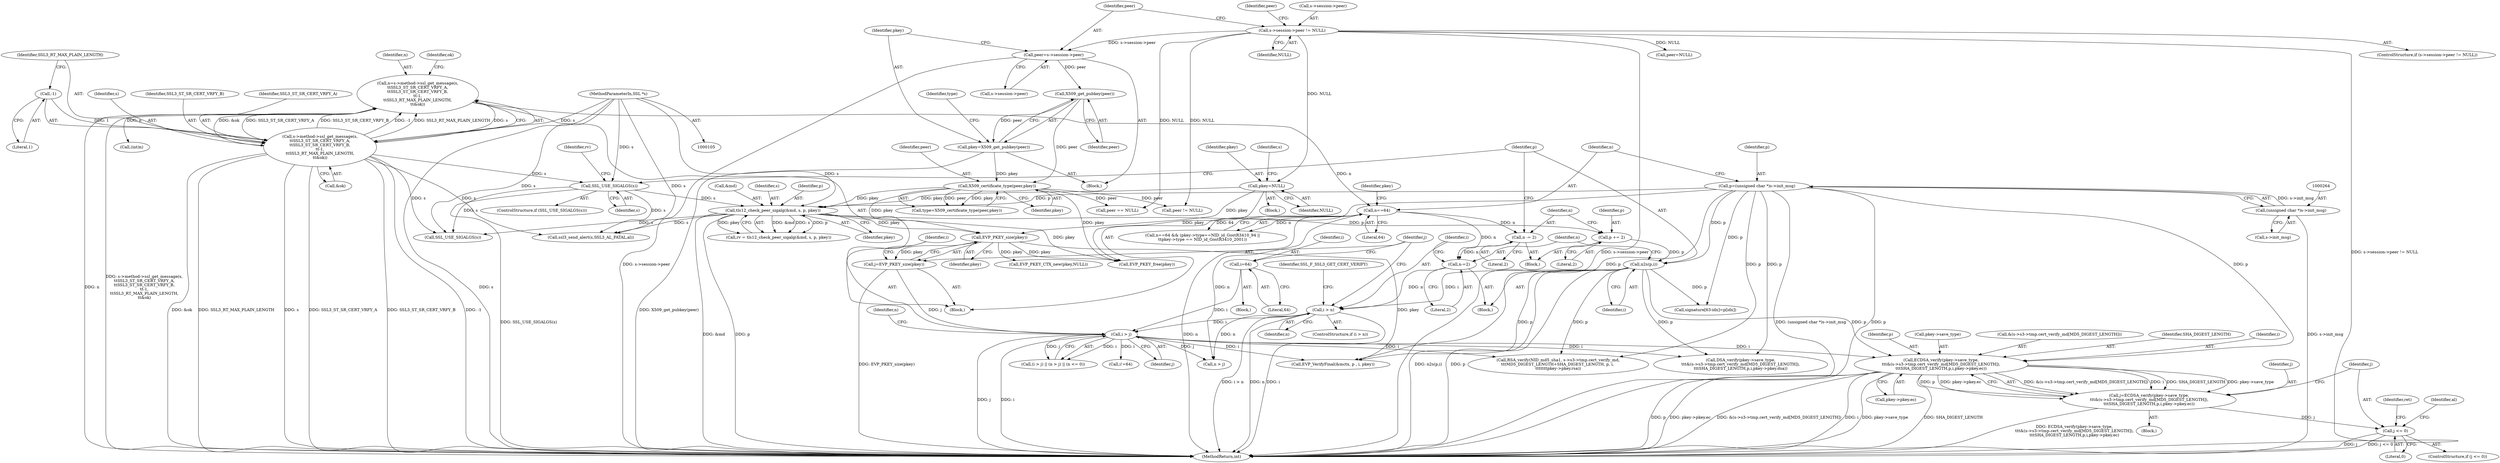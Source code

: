 digraph "0_openssl_1421e0c584ae9120ca1b88098f13d6d2e90b83a3@array" {
"1000558" [label="(Call,ECDSA_verify(pkey->save_type,\n\t\t\t&(s->s3->tmp.cert_verify_md[MD5_DIGEST_LENGTH]),\n\t\t\tSHA_DIGEST_LENGTH,p,i,pkey->pkey.ec))"];
"1000261" [label="(Call,p=(unsigned char *)s->init_msg)"];
"1000263" [label="(Call,(unsigned char *)s->init_msg)"];
"1000334" [label="(Call,n2s(p,i))"];
"1000328" [label="(Call,p += 2)"];
"1000297" [label="(Call,tls12_check_peer_sigalg(&md, s, p, pkey))"];
"1000291" [label="(Call,SSL_USE_SIGALGS(s))"];
"1000137" [label="(Call,s->method->ssl_get_message(s,\n\t\tSSL3_ST_SR_CERT_VRFY_A,\n\t\tSSL3_ST_SR_CERT_VRFY_B,\n\t\t-1,\n\t\tSSL3_RT_MAX_PLAIN_LENGTH,\n\t\t&ok))"];
"1000106" [label="(MethodParameterIn,SSL *s)"];
"1000141" [label="(Call,-1)"];
"1000183" [label="(Call,pkey=NULL)"];
"1000154" [label="(Call,s->session->peer != NULL)"];
"1000175" [label="(Call,X509_certificate_type(peer,pkey))"];
"1000171" [label="(Call,X509_get_pubkey(peer))"];
"1000162" [label="(Call,peer=s->session->peer)"];
"1000169" [label="(Call,pkey=X509_get_pubkey(peer))"];
"1000358" [label="(Call,i > j)"];
"1000285" [label="(Call,i=64)"];
"1000341" [label="(Call,i > n)"];
"1000337" [label="(Call,n-=2)"];
"1000331" [label="(Call,n -= 2)"];
"1000270" [label="(Call,n==64)"];
"1000135" [label="(Call,n=s->method->ssl_get_message(s,\n\t\tSSL3_ST_SR_CERT_VRFY_A,\n\t\tSSL3_ST_SR_CERT_VRFY_B,\n\t\t-1,\n\t\tSSL3_RT_MAX_PLAIN_LENGTH,\n\t\t&ok))"];
"1000352" [label="(Call,j=EVP_PKEY_size(pkey))"];
"1000354" [label="(Call,EVP_PKEY_size(pkey))"];
"1000556" [label="(Call,j=ECDSA_verify(pkey->save_type,\n\t\t\t&(s->s3->tmp.cert_verify_md[MD5_DIGEST_LENGTH]),\n\t\t\tSHA_DIGEST_LENGTH,p,i,pkey->pkey.ec))"];
"1000581" [label="(Call,j <= 0)"];
"1000342" [label="(Identifier,i)"];
"1000177" [label="(Identifier,pkey)"];
"1000333" [label="(Literal,2)"];
"1000688" [label="(Call,ssl3_send_alert(s,SSL3_AL_FATAL,al))"];
"1000153" [label="(ControlStructure,if (s->session->peer != NULL))"];
"1000358" [label="(Call,i > j)"];
"1000295" [label="(Call,rv = tls12_check_peer_sigalg(&md, s, p, pkey))"];
"1000360" [label="(Identifier,j)"];
"1000556" [label="(Call,j=ECDSA_verify(pkey->save_type,\n\t\t\t&(s->s3->tmp.cert_verify_md[MD5_DIGEST_LENGTH]),\n\t\t\tSHA_DIGEST_LENGTH,p,i,pkey->pkey.ec))"];
"1000171" [label="(Call,X509_get_pubkey(peer))"];
"1000154" [label="(Call,s->session->peer != NULL)"];
"1000580" [label="(ControlStructure,if (j <= 0))"];
"1000354" [label="(Call,EVP_PKEY_size(pkey))"];
"1000172" [label="(Identifier,peer)"];
"1000265" [label="(Call,s->init_msg)"];
"1000285" [label="(Call,i=64)"];
"1000293" [label="(Block,)"];
"1000514" [label="(Call,DSA_verify(pkey->save_type,\n\t\t\t&(s->s3->tmp.cert_verify_md[MD5_DIGEST_LENGTH]),\n\t\t\tSHA_DIGEST_LENGTH,p,i,pkey->pkey.dsa))"];
"1000180" [label="(Call,peer=NULL)"];
"1000269" [label="(Call,n==64 && (pkey->type==NID_id_GostR3410_94 ||\n\t\tpkey->type == NID_id_GostR3410_2001))"];
"1000359" [label="(Identifier,i)"];
"1000727" [label="(MethodReturn,int)"];
"1000142" [label="(Literal,1)"];
"1000184" [label="(Identifier,pkey)"];
"1000357" [label="(Call,(i > j) || (n > j) || (n <= 0))"];
"1000329" [label="(Identifier,p)"];
"1000135" [label="(Call,n=s->method->ssl_get_message(s,\n\t\tSSL3_ST_SR_CERT_VRFY_A,\n\t\tSSL3_ST_SR_CERT_VRFY_B,\n\t\t-1,\n\t\tSSL3_RT_MAX_PLAIN_LENGTH,\n\t\t&ok))"];
"1000272" [label="(Literal,64)"];
"1000461" [label="(Call,RSA_verify(NID_md5_sha1, s->s3->tmp.cert_verify_md,\n\t\t\tMD5_DIGEST_LENGTH+SHA_DIGEST_LENGTH, p, i, \n\t\t\t\t\t\t\tpkey->pkey.rsa))"];
"1000572" [label="(Identifier,SHA_DIGEST_LENGTH)"];
"1000262" [label="(Identifier,p)"];
"1000335" [label="(Identifier,p)"];
"1000183" [label="(Call,pkey=NULL)"];
"1000574" [label="(Identifier,i)"];
"1000271" [label="(Identifier,n)"];
"1000682" [label="(Identifier,ret)"];
"1000635" [label="(Call,signature[63-idx]=p[idx])"];
"1000139" [label="(Identifier,SSL3_ST_SR_CERT_VRFY_A)"];
"1000575" [label="(Call,pkey->pkey.ec)"];
"1000573" [label="(Identifier,p)"];
"1000173" [label="(Call,type=X509_certificate_type(peer,pkey))"];
"1000296" [label="(Identifier,rv)"];
"1000270" [label="(Call,n==64)"];
"1000332" [label="(Identifier,n)"];
"1000343" [label="(Identifier,n)"];
"1000338" [label="(Identifier,n)"];
"1000161" [label="(Block,)"];
"1000346" [label="(Identifier,SSL_F_SSL3_GET_CERT_VERIFY)"];
"1000336" [label="(Identifier,i)"];
"1000557" [label="(Identifier,j)"];
"1000289" [label="(Block,)"];
"1000353" [label="(Identifier,j)"];
"1000284" [label="(Block,)"];
"1000174" [label="(Identifier,type)"];
"1000175" [label="(Call,X509_certificate_type(peer,pkey))"];
"1000106" [label="(MethodParameterIn,SSL *s)"];
"1000723" [label="(Call,EVP_PKEY_free(pkey))"];
"1000185" [label="(Identifier,NULL)"];
"1000340" [label="(ControlStructure,if (i > n))"];
"1000583" [label="(Literal,0)"];
"1000292" [label="(Identifier,s)"];
"1000302" [label="(Identifier,pkey)"];
"1000162" [label="(Call,peer=s->session->peer)"];
"1000297" [label="(Call,tls12_check_peer_sigalg(&md, s, p, pkey))"];
"1000301" [label="(Identifier,p)"];
"1000291" [label="(Call,SSL_USE_SIGALGS(s))"];
"1000276" [label="(Identifier,pkey)"];
"1000150" [label="(Call,(int)n)"];
"1000141" [label="(Call,-1)"];
"1000191" [label="(Identifier,s)"];
"1000169" [label="(Call,pkey=X509_get_pubkey(peer))"];
"1000341" [label="(Call,i > n)"];
"1000207" [label="(Call,peer != NULL)"];
"1000377" [label="(Call,SSL_USE_SIGALGS(s))"];
"1000558" [label="(Call,ECDSA_verify(pkey->save_type,\n\t\t\t&(s->s3->tmp.cert_verify_md[MD5_DIGEST_LENGTH]),\n\t\t\tSHA_DIGEST_LENGTH,p,i,pkey->pkey.ec))"];
"1000337" [label="(Call,n-=2)"];
"1000160" [label="(Identifier,NULL)"];
"1000107" [label="(Block,)"];
"1000362" [label="(Call,n > j)"];
"1000181" [label="(Identifier,peer)"];
"1000138" [label="(Identifier,s)"];
"1000586" [label="(Identifier,al)"];
"1000155" [label="(Call,s->session->peer)"];
"1000290" [label="(ControlStructure,if (SSL_USE_SIGALGS(s)))"];
"1000352" [label="(Call,j=EVP_PKEY_size(pkey))"];
"1000611" [label="(Call,EVP_PKEY_CTX_new(pkey,NULL))"];
"1000559" [label="(Call,pkey->save_type)"];
"1000334" [label="(Call,n2s(p,i))"];
"1000176" [label="(Identifier,peer)"];
"1000261" [label="(Call,p=(unsigned char *)s->init_msg)"];
"1000263" [label="(Call,(unsigned char *)s->init_msg)"];
"1000330" [label="(Literal,2)"];
"1000148" [label="(Identifier,ok)"];
"1000163" [label="(Identifier,peer)"];
"1000581" [label="(Call,j <= 0)"];
"1000436" [label="(Call,EVP_VerifyFinal(&mctx, p , i, pkey))"];
"1000328" [label="(Call,p += 2)"];
"1000140" [label="(Identifier,SSL3_ST_SR_CERT_VRFY_B)"];
"1000562" [label="(Call,&(s->s3->tmp.cert_verify_md[MD5_DIGEST_LENGTH]))"];
"1000137" [label="(Call,s->method->ssl_get_message(s,\n\t\tSSL3_ST_SR_CERT_VRFY_A,\n\t\tSSL3_ST_SR_CERT_VRFY_B,\n\t\t-1,\n\t\tSSL3_RT_MAX_PLAIN_LENGTH,\n\t\t&ok))"];
"1000298" [label="(Call,&md)"];
"1000339" [label="(Literal,2)"];
"1000617" [label="(Call,i!=64)"];
"1000144" [label="(Call,&ok)"];
"1000179" [label="(Block,)"];
"1000300" [label="(Identifier,s)"];
"1000363" [label="(Identifier,n)"];
"1000223" [label="(Call,peer == NULL)"];
"1000164" [label="(Call,s->session->peer)"];
"1000170" [label="(Identifier,pkey)"];
"1000555" [label="(Block,)"];
"1000331" [label="(Call,n -= 2)"];
"1000582" [label="(Identifier,j)"];
"1000355" [label="(Identifier,pkey)"];
"1000287" [label="(Literal,64)"];
"1000136" [label="(Identifier,n)"];
"1000286" [label="(Identifier,i)"];
"1000143" [label="(Identifier,SSL3_RT_MAX_PLAIN_LENGTH)"];
"1000558" -> "1000556"  [label="AST: "];
"1000558" -> "1000575"  [label="CFG: "];
"1000559" -> "1000558"  [label="AST: "];
"1000562" -> "1000558"  [label="AST: "];
"1000572" -> "1000558"  [label="AST: "];
"1000573" -> "1000558"  [label="AST: "];
"1000574" -> "1000558"  [label="AST: "];
"1000575" -> "1000558"  [label="AST: "];
"1000556" -> "1000558"  [label="CFG: "];
"1000558" -> "1000727"  [label="DDG: pkey->pkey.ec"];
"1000558" -> "1000727"  [label="DDG: &(s->s3->tmp.cert_verify_md[MD5_DIGEST_LENGTH])"];
"1000558" -> "1000727"  [label="DDG: i"];
"1000558" -> "1000727"  [label="DDG: pkey->save_type"];
"1000558" -> "1000727"  [label="DDG: SHA_DIGEST_LENGTH"];
"1000558" -> "1000727"  [label="DDG: p"];
"1000558" -> "1000556"  [label="DDG: &(s->s3->tmp.cert_verify_md[MD5_DIGEST_LENGTH])"];
"1000558" -> "1000556"  [label="DDG: i"];
"1000558" -> "1000556"  [label="DDG: SHA_DIGEST_LENGTH"];
"1000558" -> "1000556"  [label="DDG: pkey->save_type"];
"1000558" -> "1000556"  [label="DDG: p"];
"1000558" -> "1000556"  [label="DDG: pkey->pkey.ec"];
"1000261" -> "1000558"  [label="DDG: p"];
"1000334" -> "1000558"  [label="DDG: p"];
"1000358" -> "1000558"  [label="DDG: i"];
"1000261" -> "1000107"  [label="AST: "];
"1000261" -> "1000263"  [label="CFG: "];
"1000262" -> "1000261"  [label="AST: "];
"1000263" -> "1000261"  [label="AST: "];
"1000271" -> "1000261"  [label="CFG: "];
"1000261" -> "1000727"  [label="DDG: (unsigned char *)s->init_msg"];
"1000261" -> "1000727"  [label="DDG: p"];
"1000263" -> "1000261"  [label="DDG: s->init_msg"];
"1000261" -> "1000297"  [label="DDG: p"];
"1000261" -> "1000334"  [label="DDG: p"];
"1000261" -> "1000436"  [label="DDG: p"];
"1000261" -> "1000461"  [label="DDG: p"];
"1000261" -> "1000514"  [label="DDG: p"];
"1000261" -> "1000635"  [label="DDG: p"];
"1000263" -> "1000265"  [label="CFG: "];
"1000264" -> "1000263"  [label="AST: "];
"1000265" -> "1000263"  [label="AST: "];
"1000263" -> "1000727"  [label="DDG: s->init_msg"];
"1000334" -> "1000289"  [label="AST: "];
"1000334" -> "1000336"  [label="CFG: "];
"1000335" -> "1000334"  [label="AST: "];
"1000336" -> "1000334"  [label="AST: "];
"1000338" -> "1000334"  [label="CFG: "];
"1000334" -> "1000727"  [label="DDG: n2s(p,i)"];
"1000334" -> "1000727"  [label="DDG: p"];
"1000328" -> "1000334"  [label="DDG: p"];
"1000334" -> "1000341"  [label="DDG: i"];
"1000334" -> "1000436"  [label="DDG: p"];
"1000334" -> "1000461"  [label="DDG: p"];
"1000334" -> "1000514"  [label="DDG: p"];
"1000334" -> "1000635"  [label="DDG: p"];
"1000328" -> "1000293"  [label="AST: "];
"1000328" -> "1000330"  [label="CFG: "];
"1000329" -> "1000328"  [label="AST: "];
"1000330" -> "1000328"  [label="AST: "];
"1000332" -> "1000328"  [label="CFG: "];
"1000297" -> "1000328"  [label="DDG: p"];
"1000297" -> "1000295"  [label="AST: "];
"1000297" -> "1000302"  [label="CFG: "];
"1000298" -> "1000297"  [label="AST: "];
"1000300" -> "1000297"  [label="AST: "];
"1000301" -> "1000297"  [label="AST: "];
"1000302" -> "1000297"  [label="AST: "];
"1000295" -> "1000297"  [label="CFG: "];
"1000297" -> "1000727"  [label="DDG: &md"];
"1000297" -> "1000727"  [label="DDG: p"];
"1000297" -> "1000295"  [label="DDG: &md"];
"1000297" -> "1000295"  [label="DDG: s"];
"1000297" -> "1000295"  [label="DDG: p"];
"1000297" -> "1000295"  [label="DDG: pkey"];
"1000291" -> "1000297"  [label="DDG: s"];
"1000106" -> "1000297"  [label="DDG: s"];
"1000183" -> "1000297"  [label="DDG: pkey"];
"1000175" -> "1000297"  [label="DDG: pkey"];
"1000297" -> "1000354"  [label="DDG: pkey"];
"1000297" -> "1000377"  [label="DDG: s"];
"1000297" -> "1000688"  [label="DDG: s"];
"1000297" -> "1000723"  [label="DDG: pkey"];
"1000291" -> "1000290"  [label="AST: "];
"1000291" -> "1000292"  [label="CFG: "];
"1000292" -> "1000291"  [label="AST: "];
"1000296" -> "1000291"  [label="CFG: "];
"1000335" -> "1000291"  [label="CFG: "];
"1000291" -> "1000727"  [label="DDG: SSL_USE_SIGALGS(s)"];
"1000137" -> "1000291"  [label="DDG: s"];
"1000106" -> "1000291"  [label="DDG: s"];
"1000291" -> "1000377"  [label="DDG: s"];
"1000291" -> "1000688"  [label="DDG: s"];
"1000137" -> "1000135"  [label="AST: "];
"1000137" -> "1000144"  [label="CFG: "];
"1000138" -> "1000137"  [label="AST: "];
"1000139" -> "1000137"  [label="AST: "];
"1000140" -> "1000137"  [label="AST: "];
"1000141" -> "1000137"  [label="AST: "];
"1000143" -> "1000137"  [label="AST: "];
"1000144" -> "1000137"  [label="AST: "];
"1000135" -> "1000137"  [label="CFG: "];
"1000137" -> "1000727"  [label="DDG: SSL3_ST_SR_CERT_VRFY_A"];
"1000137" -> "1000727"  [label="DDG: -1"];
"1000137" -> "1000727"  [label="DDG: SSL3_ST_SR_CERT_VRFY_B"];
"1000137" -> "1000727"  [label="DDG: &ok"];
"1000137" -> "1000727"  [label="DDG: SSL3_RT_MAX_PLAIN_LENGTH"];
"1000137" -> "1000727"  [label="DDG: s"];
"1000137" -> "1000135"  [label="DDG: &ok"];
"1000137" -> "1000135"  [label="DDG: SSL3_ST_SR_CERT_VRFY_A"];
"1000137" -> "1000135"  [label="DDG: SSL3_ST_SR_CERT_VRFY_B"];
"1000137" -> "1000135"  [label="DDG: -1"];
"1000137" -> "1000135"  [label="DDG: SSL3_RT_MAX_PLAIN_LENGTH"];
"1000137" -> "1000135"  [label="DDG: s"];
"1000106" -> "1000137"  [label="DDG: s"];
"1000141" -> "1000137"  [label="DDG: 1"];
"1000137" -> "1000377"  [label="DDG: s"];
"1000137" -> "1000688"  [label="DDG: s"];
"1000106" -> "1000105"  [label="AST: "];
"1000106" -> "1000727"  [label="DDG: s"];
"1000106" -> "1000377"  [label="DDG: s"];
"1000106" -> "1000688"  [label="DDG: s"];
"1000141" -> "1000142"  [label="CFG: "];
"1000142" -> "1000141"  [label="AST: "];
"1000143" -> "1000141"  [label="CFG: "];
"1000183" -> "1000179"  [label="AST: "];
"1000183" -> "1000185"  [label="CFG: "];
"1000184" -> "1000183"  [label="AST: "];
"1000185" -> "1000183"  [label="AST: "];
"1000191" -> "1000183"  [label="CFG: "];
"1000154" -> "1000183"  [label="DDG: NULL"];
"1000183" -> "1000354"  [label="DDG: pkey"];
"1000183" -> "1000723"  [label="DDG: pkey"];
"1000154" -> "1000153"  [label="AST: "];
"1000154" -> "1000160"  [label="CFG: "];
"1000155" -> "1000154"  [label="AST: "];
"1000160" -> "1000154"  [label="AST: "];
"1000163" -> "1000154"  [label="CFG: "];
"1000181" -> "1000154"  [label="CFG: "];
"1000154" -> "1000727"  [label="DDG: s->session->peer"];
"1000154" -> "1000727"  [label="DDG: s->session->peer != NULL"];
"1000154" -> "1000162"  [label="DDG: s->session->peer"];
"1000154" -> "1000180"  [label="DDG: NULL"];
"1000154" -> "1000207"  [label="DDG: NULL"];
"1000154" -> "1000223"  [label="DDG: NULL"];
"1000175" -> "1000173"  [label="AST: "];
"1000175" -> "1000177"  [label="CFG: "];
"1000176" -> "1000175"  [label="AST: "];
"1000177" -> "1000175"  [label="AST: "];
"1000173" -> "1000175"  [label="CFG: "];
"1000175" -> "1000173"  [label="DDG: peer"];
"1000175" -> "1000173"  [label="DDG: pkey"];
"1000171" -> "1000175"  [label="DDG: peer"];
"1000169" -> "1000175"  [label="DDG: pkey"];
"1000175" -> "1000207"  [label="DDG: peer"];
"1000175" -> "1000223"  [label="DDG: peer"];
"1000175" -> "1000354"  [label="DDG: pkey"];
"1000175" -> "1000723"  [label="DDG: pkey"];
"1000171" -> "1000169"  [label="AST: "];
"1000171" -> "1000172"  [label="CFG: "];
"1000172" -> "1000171"  [label="AST: "];
"1000169" -> "1000171"  [label="CFG: "];
"1000171" -> "1000169"  [label="DDG: peer"];
"1000162" -> "1000171"  [label="DDG: peer"];
"1000162" -> "1000161"  [label="AST: "];
"1000162" -> "1000164"  [label="CFG: "];
"1000163" -> "1000162"  [label="AST: "];
"1000164" -> "1000162"  [label="AST: "];
"1000170" -> "1000162"  [label="CFG: "];
"1000162" -> "1000727"  [label="DDG: s->session->peer"];
"1000169" -> "1000161"  [label="AST: "];
"1000170" -> "1000169"  [label="AST: "];
"1000174" -> "1000169"  [label="CFG: "];
"1000169" -> "1000727"  [label="DDG: X509_get_pubkey(peer)"];
"1000358" -> "1000357"  [label="AST: "];
"1000358" -> "1000360"  [label="CFG: "];
"1000359" -> "1000358"  [label="AST: "];
"1000360" -> "1000358"  [label="AST: "];
"1000363" -> "1000358"  [label="CFG: "];
"1000357" -> "1000358"  [label="CFG: "];
"1000358" -> "1000727"  [label="DDG: j"];
"1000358" -> "1000727"  [label="DDG: i"];
"1000358" -> "1000357"  [label="DDG: i"];
"1000358" -> "1000357"  [label="DDG: j"];
"1000285" -> "1000358"  [label="DDG: i"];
"1000341" -> "1000358"  [label="DDG: i"];
"1000352" -> "1000358"  [label="DDG: j"];
"1000358" -> "1000362"  [label="DDG: j"];
"1000358" -> "1000436"  [label="DDG: i"];
"1000358" -> "1000461"  [label="DDG: i"];
"1000358" -> "1000514"  [label="DDG: i"];
"1000358" -> "1000617"  [label="DDG: i"];
"1000285" -> "1000284"  [label="AST: "];
"1000285" -> "1000287"  [label="CFG: "];
"1000286" -> "1000285"  [label="AST: "];
"1000287" -> "1000285"  [label="AST: "];
"1000353" -> "1000285"  [label="CFG: "];
"1000341" -> "1000340"  [label="AST: "];
"1000341" -> "1000343"  [label="CFG: "];
"1000342" -> "1000341"  [label="AST: "];
"1000343" -> "1000341"  [label="AST: "];
"1000346" -> "1000341"  [label="CFG: "];
"1000353" -> "1000341"  [label="CFG: "];
"1000341" -> "1000727"  [label="DDG: n"];
"1000341" -> "1000727"  [label="DDG: i"];
"1000341" -> "1000727"  [label="DDG: i > n"];
"1000337" -> "1000341"  [label="DDG: n"];
"1000341" -> "1000362"  [label="DDG: n"];
"1000337" -> "1000289"  [label="AST: "];
"1000337" -> "1000339"  [label="CFG: "];
"1000338" -> "1000337"  [label="AST: "];
"1000339" -> "1000337"  [label="AST: "];
"1000342" -> "1000337"  [label="CFG: "];
"1000331" -> "1000337"  [label="DDG: n"];
"1000270" -> "1000337"  [label="DDG: n"];
"1000331" -> "1000293"  [label="AST: "];
"1000331" -> "1000333"  [label="CFG: "];
"1000332" -> "1000331"  [label="AST: "];
"1000333" -> "1000331"  [label="AST: "];
"1000335" -> "1000331"  [label="CFG: "];
"1000270" -> "1000331"  [label="DDG: n"];
"1000270" -> "1000269"  [label="AST: "];
"1000270" -> "1000272"  [label="CFG: "];
"1000271" -> "1000270"  [label="AST: "];
"1000272" -> "1000270"  [label="AST: "];
"1000276" -> "1000270"  [label="CFG: "];
"1000269" -> "1000270"  [label="CFG: "];
"1000270" -> "1000727"  [label="DDG: n"];
"1000270" -> "1000269"  [label="DDG: n"];
"1000270" -> "1000269"  [label="DDG: 64"];
"1000135" -> "1000270"  [label="DDG: n"];
"1000270" -> "1000362"  [label="DDG: n"];
"1000135" -> "1000107"  [label="AST: "];
"1000136" -> "1000135"  [label="AST: "];
"1000148" -> "1000135"  [label="CFG: "];
"1000135" -> "1000727"  [label="DDG: n"];
"1000135" -> "1000727"  [label="DDG: s->method->ssl_get_message(s,\n\t\tSSL3_ST_SR_CERT_VRFY_A,\n\t\tSSL3_ST_SR_CERT_VRFY_B,\n\t\t-1,\n\t\tSSL3_RT_MAX_PLAIN_LENGTH,\n\t\t&ok)"];
"1000135" -> "1000150"  [label="DDG: n"];
"1000352" -> "1000107"  [label="AST: "];
"1000352" -> "1000354"  [label="CFG: "];
"1000353" -> "1000352"  [label="AST: "];
"1000354" -> "1000352"  [label="AST: "];
"1000359" -> "1000352"  [label="CFG: "];
"1000352" -> "1000727"  [label="DDG: EVP_PKEY_size(pkey)"];
"1000354" -> "1000352"  [label="DDG: pkey"];
"1000354" -> "1000355"  [label="CFG: "];
"1000355" -> "1000354"  [label="AST: "];
"1000354" -> "1000436"  [label="DDG: pkey"];
"1000354" -> "1000611"  [label="DDG: pkey"];
"1000354" -> "1000723"  [label="DDG: pkey"];
"1000556" -> "1000555"  [label="AST: "];
"1000557" -> "1000556"  [label="AST: "];
"1000582" -> "1000556"  [label="CFG: "];
"1000556" -> "1000727"  [label="DDG: ECDSA_verify(pkey->save_type,\n\t\t\t&(s->s3->tmp.cert_verify_md[MD5_DIGEST_LENGTH]),\n\t\t\tSHA_DIGEST_LENGTH,p,i,pkey->pkey.ec)"];
"1000556" -> "1000581"  [label="DDG: j"];
"1000581" -> "1000580"  [label="AST: "];
"1000581" -> "1000583"  [label="CFG: "];
"1000582" -> "1000581"  [label="AST: "];
"1000583" -> "1000581"  [label="AST: "];
"1000586" -> "1000581"  [label="CFG: "];
"1000682" -> "1000581"  [label="CFG: "];
"1000581" -> "1000727"  [label="DDG: j"];
"1000581" -> "1000727"  [label="DDG: j <= 0"];
}
